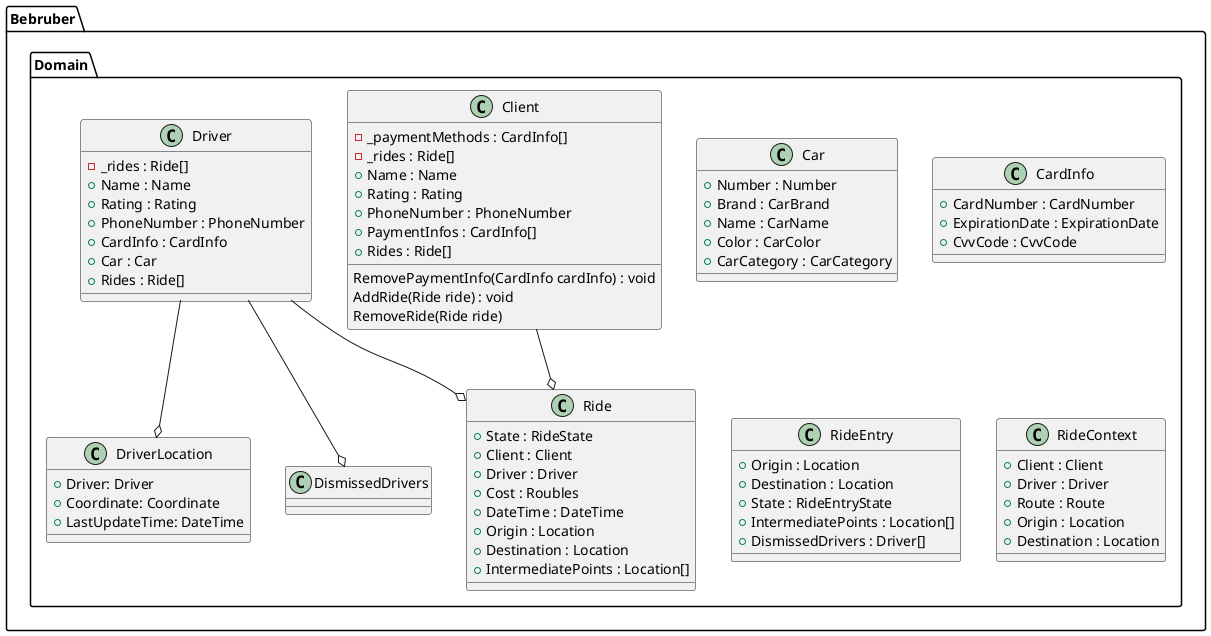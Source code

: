 @startuml Structure
'https://plantuml.com/class-diagram

package Bebruber.Domain
{
    class Car
    {
        +Number : Number
        +Brand : CarBrand
        +Name : CarName
        +Color : CarColor
        +CarCategory : CarCategory
    }

    class CardInfo
    {
        +CardNumber : CardNumber
        +ExpirationDate : ExpirationDate
        +CvvCode : CvvCode
    }

    class Client
    {
        -_paymentMethods : CardInfo[]
        -_rides : Ride[]
        +Name : Name
        +Rating : Rating
        +PhoneNumber : PhoneNumber
        +PaymentInfos : CardInfo[]
        +Rides : Ride[]
        
        RemovePaymentInfo(CardInfo cardInfo) : void
        AddRide(Ride ride) : void
        RemoveRide(Ride ride)
    }

    class Driver
    {
        -_rides : Ride[]
        +Name : Name
        +Rating : Rating
        +PhoneNumber : PhoneNumber
        +CardInfo : CardInfo
        +Car : Car
        +Rides : Ride[]
    }

    class DriverLocation
    {
        +Driver: Driver
        +Coordinate: Coordinate
        +LastUpdateTime: DateTime
    }

    class Ride
    {
        +State : RideState
        +Client : Client
        +Driver : Driver
        +Cost : Roubles
        +DateTime : DateTime
        +Origin : Location
        +Destination : Location
        +IntermediatePoints : Location[] 
    }

    class RideEntry
    {
        +Origin : Location
        +Destination : Location
        +State : RideEntryState
        +IntermediatePoints : Location[]
        +DismissedDrivers : Driver[]
    }

    Driver --o DriverLocation
    Driver --o Ride
    Driver --o DismissedDrivers
    Client --o Ride

    class RideContext
    {
        +Client : Client
        +Driver : Driver
        +Route : Route
        +Origin : Location
        +Destination : Location
    }
}

@enduml